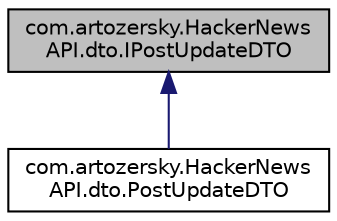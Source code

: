digraph "com.artozersky.HackerNewsAPI.dto.IPostUpdateDTO"
{
 // LATEX_PDF_SIZE
  edge [fontname="Helvetica",fontsize="10",labelfontname="Helvetica",labelfontsize="10"];
  node [fontname="Helvetica",fontsize="10",shape=record];
  Node1 [label="com.artozersky.HackerNews\lAPI.dto.IPostUpdateDTO",height=0.2,width=0.4,color="black", fillcolor="grey75", style="filled", fontcolor="black",tooltip=" "];
  Node1 -> Node2 [dir="back",color="midnightblue",fontsize="10",style="solid",fontname="Helvetica"];
  Node2 [label="com.artozersky.HackerNews\lAPI.dto.PostUpdateDTO",height=0.2,width=0.4,color="black", fillcolor="white", style="filled",URL="$classcom_1_1artozersky_1_1HackerNewsAPI_1_1dto_1_1PostUpdateDTO.html",tooltip=" "];
}
